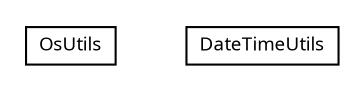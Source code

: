 #!/usr/local/bin/dot
#
# Class diagram 
# Generated by UMLGraph version R5_6-24-gf6e263 (http://www.umlgraph.org/)
#

digraph G {
	edge [fontname="Trebuchet MS",fontsize=10,labelfontname="Trebuchet MS",labelfontsize=10];
	node [fontname="Trebuchet MS",fontsize=10,shape=plaintext];
	nodesep=0.25;
	ranksep=0.5;
	// org.maxur.perfmodel.backend.utils.OsUtils
	c277 [label=<<table title="org.maxur.perfmodel.backend.utils.OsUtils" border="0" cellborder="1" cellspacing="0" cellpadding="2" port="p" href="./OsUtils.html">
		<tr><td><table border="0" cellspacing="0" cellpadding="1">
<tr><td align="center" balign="center"><font face="Trebuchet MS"> OsUtils </font></td></tr>
		</table></td></tr>
		</table>>, URL="./OsUtils.html", fontname="Trebuchet MS", fontcolor="black", fontsize=9.0];
	// org.maxur.perfmodel.backend.utils.DateTimeUtils
	c278 [label=<<table title="org.maxur.perfmodel.backend.utils.DateTimeUtils" border="0" cellborder="1" cellspacing="0" cellpadding="2" port="p" href="./DateTimeUtils.html">
		<tr><td><table border="0" cellspacing="0" cellpadding="1">
<tr><td align="center" balign="center"><font face="Trebuchet MS"> DateTimeUtils </font></td></tr>
		</table></td></tr>
		</table>>, URL="./DateTimeUtils.html", fontname="Trebuchet MS", fontcolor="black", fontsize=9.0];
}

